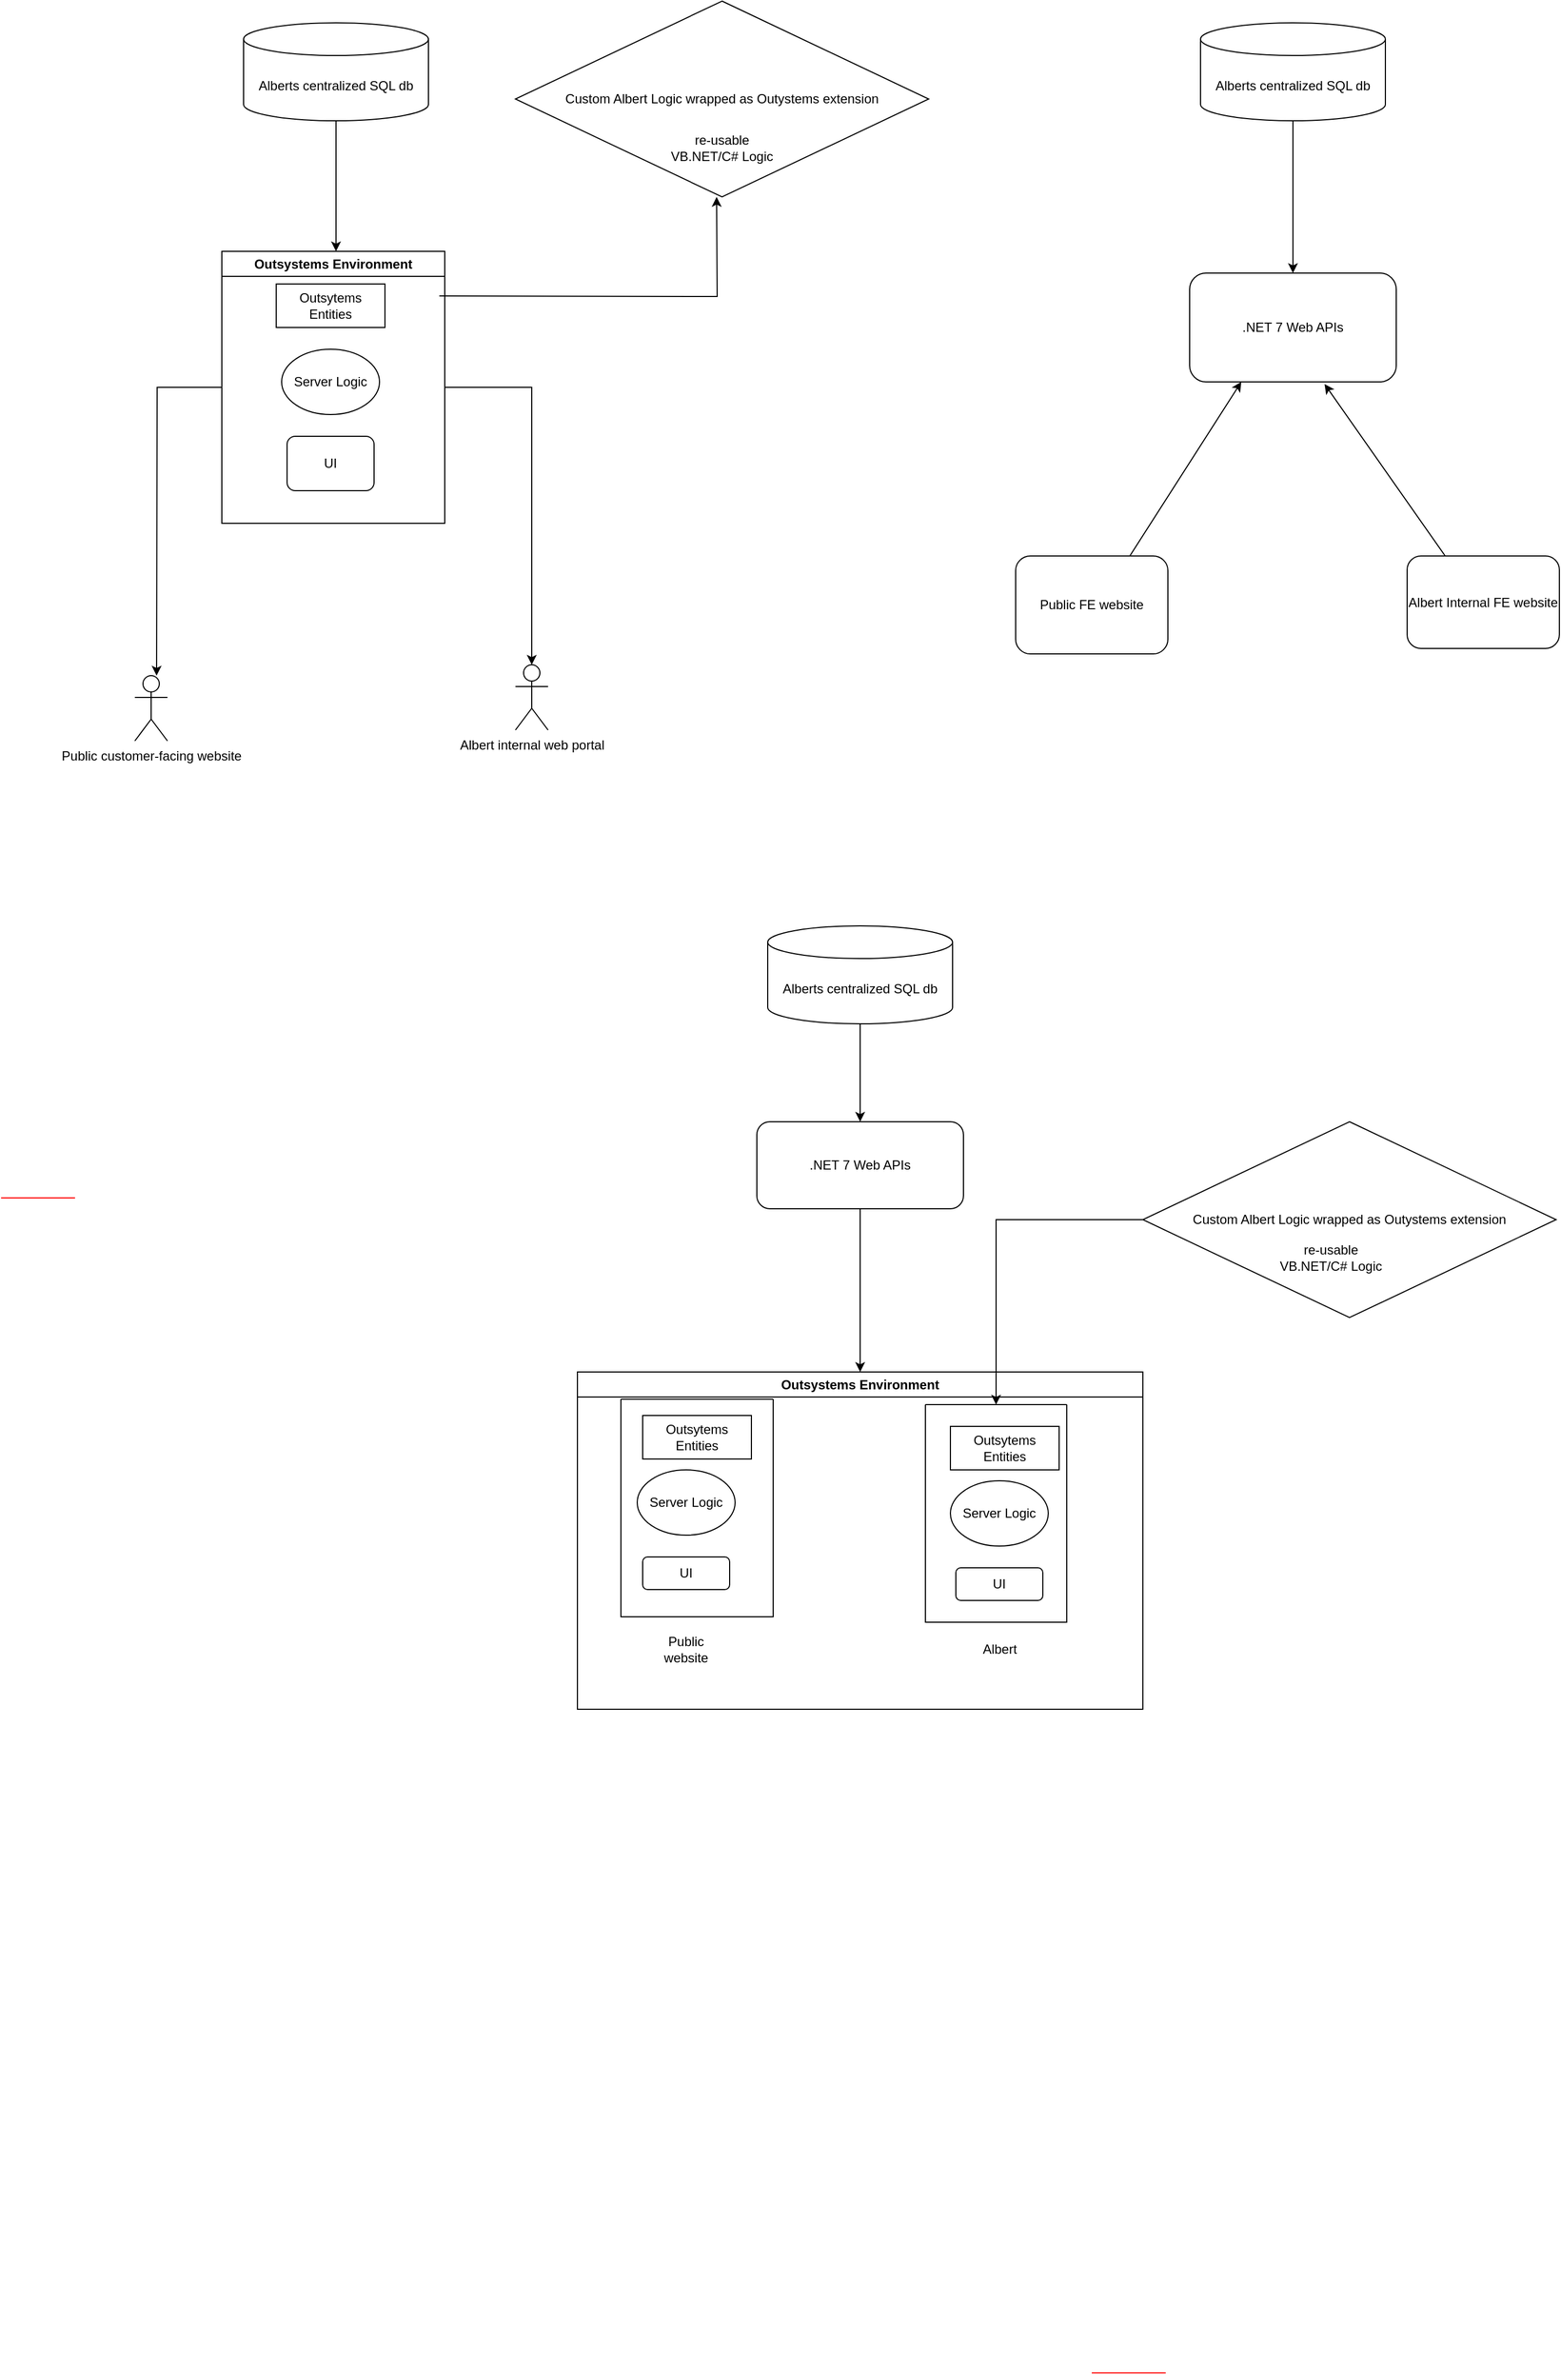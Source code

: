 <mxfile version="21.6.6" type="github">
  <diagram name="Page-1" id="9c096ad6-e400-ecc8-3e38-643d2caac077">
    <mxGraphModel dx="2607" dy="1364" grid="1" gridSize="10" guides="1" tooltips="1" connect="1" arrows="1" fold="1" page="1" pageScale="1.5" pageWidth="1169" pageHeight="826" background="none" math="0" shadow="0">
      <root>
        <mxCell id="0" style=";html=1;" />
        <mxCell id="1" style=";html=1;" parent="0" />
        <mxCell id="3cfceab9cabfe5b9-59" value="" style="line;strokeWidth=1;html=1;rounded=1;fontSize=12;align=center;verticalAlign=middle;strokeColor=#FF0000;endFill=1;endArrow=classic;endSize=10;startSize=10;" parent="1" vertex="1">
          <mxGeometry x="87" y="1105" width="68" height="10" as="geometry" />
        </mxCell>
        <mxCell id="e3i8lb2qf0uO69dVtqz0-3" style="edgeStyle=orthogonalEdgeStyle;rounded=0;orthogonalLoop=1;jettySize=auto;html=1;" edge="1" parent="1" source="e3i8lb2qf0uO69dVtqz0-1">
          <mxGeometry relative="1" as="geometry">
            <mxPoint x="395" y="240" as="targetPoint" />
          </mxGeometry>
        </mxCell>
        <mxCell id="e3i8lb2qf0uO69dVtqz0-1" value="Alberts centralized SQL db" style="shape=cylinder3;whiteSpace=wrap;html=1;boundedLbl=1;backgroundOutline=1;size=15;" vertex="1" parent="1">
          <mxGeometry x="310" y="30" width="170" height="90" as="geometry" />
        </mxCell>
        <mxCell id="e3i8lb2qf0uO69dVtqz0-8" style="edgeStyle=orthogonalEdgeStyle;rounded=0;orthogonalLoop=1;jettySize=auto;html=1;" edge="1" parent="1" source="e3i8lb2qf0uO69dVtqz0-4">
          <mxGeometry relative="1" as="geometry">
            <mxPoint x="230" y="630" as="targetPoint" />
          </mxGeometry>
        </mxCell>
        <mxCell id="e3i8lb2qf0uO69dVtqz0-13" style="edgeStyle=orthogonalEdgeStyle;rounded=0;orthogonalLoop=1;jettySize=auto;html=1;entryX=0.5;entryY=0;entryDx=0;entryDy=0;entryPerimeter=0;" edge="1" parent="1" source="e3i8lb2qf0uO69dVtqz0-4" target="e3i8lb2qf0uO69dVtqz0-12">
          <mxGeometry relative="1" as="geometry" />
        </mxCell>
        <mxCell id="e3i8lb2qf0uO69dVtqz0-17" style="edgeStyle=orthogonalEdgeStyle;rounded=0;orthogonalLoop=1;jettySize=auto;html=1;" edge="1" parent="1">
          <mxGeometry relative="1" as="geometry">
            <mxPoint x="745" y="190" as="targetPoint" />
            <mxPoint x="490" y="281" as="sourcePoint" />
          </mxGeometry>
        </mxCell>
        <mxCell id="e3i8lb2qf0uO69dVtqz0-4" value="Outsystems Environment" style="swimlane;whiteSpace=wrap;html=1;" vertex="1" parent="1">
          <mxGeometry x="290" y="240" width="205" height="250" as="geometry" />
        </mxCell>
        <mxCell id="e3i8lb2qf0uO69dVtqz0-5" value="Outsytems Entities" style="whiteSpace=wrap;html=1;" vertex="1" parent="e3i8lb2qf0uO69dVtqz0-4">
          <mxGeometry x="50" y="30" width="100" height="40" as="geometry" />
        </mxCell>
        <mxCell id="e3i8lb2qf0uO69dVtqz0-6" value="Server Logic" style="ellipse;whiteSpace=wrap;html=1;" vertex="1" parent="e3i8lb2qf0uO69dVtqz0-4">
          <mxGeometry x="55" y="90" width="90" height="60" as="geometry" />
        </mxCell>
        <mxCell id="e3i8lb2qf0uO69dVtqz0-7" value="UI" style="rounded=1;whiteSpace=wrap;html=1;" vertex="1" parent="e3i8lb2qf0uO69dVtqz0-4">
          <mxGeometry x="60" y="170" width="80" height="50" as="geometry" />
        </mxCell>
        <mxCell id="e3i8lb2qf0uO69dVtqz0-9" value="Public customer-facing website" style="shape=umlActor;verticalLabelPosition=bottom;verticalAlign=top;html=1;outlineConnect=0;" vertex="1" parent="1">
          <mxGeometry x="210" y="630" width="30" height="60" as="geometry" />
        </mxCell>
        <mxCell id="e3i8lb2qf0uO69dVtqz0-12" value="Albert internal web portal" style="shape=umlActor;verticalLabelPosition=bottom;verticalAlign=top;html=1;outlineConnect=0;" vertex="1" parent="1">
          <mxGeometry x="560" y="620" width="30" height="60" as="geometry" />
        </mxCell>
        <mxCell id="e3i8lb2qf0uO69dVtqz0-16" style="edgeStyle=orthogonalEdgeStyle;rounded=0;orthogonalLoop=1;jettySize=auto;html=1;entryX=0.5;entryY=0;entryDx=0;entryDy=0;" edge="1" parent="1" source="e3i8lb2qf0uO69dVtqz0-14" target="e3i8lb2qf0uO69dVtqz0-15">
          <mxGeometry relative="1" as="geometry" />
        </mxCell>
        <mxCell id="e3i8lb2qf0uO69dVtqz0-14" value="Alberts centralized SQL db" style="shape=cylinder3;whiteSpace=wrap;html=1;boundedLbl=1;backgroundOutline=1;size=15;" vertex="1" parent="1">
          <mxGeometry x="1190" y="30" width="170" height="90" as="geometry" />
        </mxCell>
        <mxCell id="e3i8lb2qf0uO69dVtqz0-15" value=".NET 7 Web APIs" style="rounded=1;whiteSpace=wrap;html=1;" vertex="1" parent="1">
          <mxGeometry x="1180" y="260" width="190" height="100" as="geometry" />
        </mxCell>
        <mxCell id="e3i8lb2qf0uO69dVtqz0-18" value="Custom Albert Logic wrapped as Outystems extension" style="rhombus;whiteSpace=wrap;html=1;" vertex="1" parent="1">
          <mxGeometry x="560" y="10" width="380" height="180" as="geometry" />
        </mxCell>
        <mxCell id="e3i8lb2qf0uO69dVtqz0-19" value="re-usable VB.NET/C# Logic" style="text;html=1;strokeColor=none;fillColor=none;align=center;verticalAlign=middle;whiteSpace=wrap;rounded=0;" vertex="1" parent="1">
          <mxGeometry x="700" y="130" width="100" height="30" as="geometry" />
        </mxCell>
        <mxCell id="e3i8lb2qf0uO69dVtqz0-20" value="Public FE website" style="rounded=1;whiteSpace=wrap;html=1;" vertex="1" parent="1">
          <mxGeometry x="1020" y="520" width="140" height="90" as="geometry" />
        </mxCell>
        <mxCell id="e3i8lb2qf0uO69dVtqz0-21" value="Albert Internal FE website" style="rounded=1;whiteSpace=wrap;html=1;" vertex="1" parent="1">
          <mxGeometry x="1380" y="520" width="140" height="85" as="geometry" />
        </mxCell>
        <mxCell id="e3i8lb2qf0uO69dVtqz0-24" value="" style="endArrow=classic;html=1;rounded=0;exitX=0.75;exitY=0;exitDx=0;exitDy=0;entryX=0.25;entryY=1;entryDx=0;entryDy=0;" edge="1" parent="1" source="e3i8lb2qf0uO69dVtqz0-20" target="e3i8lb2qf0uO69dVtqz0-15">
          <mxGeometry width="50" height="50" relative="1" as="geometry">
            <mxPoint x="980" y="340" as="sourcePoint" />
            <mxPoint x="1030" y="290" as="targetPoint" />
            <Array as="points" />
          </mxGeometry>
        </mxCell>
        <mxCell id="e3i8lb2qf0uO69dVtqz0-25" value="" style="endArrow=classic;html=1;rounded=0;exitX=0.25;exitY=0;exitDx=0;exitDy=0;entryX=0.653;entryY=1.02;entryDx=0;entryDy=0;entryPerimeter=0;" edge="1" parent="1" source="e3i8lb2qf0uO69dVtqz0-21" target="e3i8lb2qf0uO69dVtqz0-15">
          <mxGeometry width="50" height="50" relative="1" as="geometry">
            <mxPoint x="1370" y="470" as="sourcePoint" />
            <mxPoint x="1420" y="420" as="targetPoint" />
          </mxGeometry>
        </mxCell>
        <mxCell id="e3i8lb2qf0uO69dVtqz0-28" style="edgeStyle=orthogonalEdgeStyle;rounded=0;orthogonalLoop=1;jettySize=auto;html=1;entryX=0.5;entryY=0;entryDx=0;entryDy=0;" edge="1" parent="1" source="e3i8lb2qf0uO69dVtqz0-26" target="e3i8lb2qf0uO69dVtqz0-27">
          <mxGeometry relative="1" as="geometry" />
        </mxCell>
        <mxCell id="e3i8lb2qf0uO69dVtqz0-26" value="Alberts centralized SQL db" style="shape=cylinder3;whiteSpace=wrap;html=1;boundedLbl=1;backgroundOutline=1;size=15;" vertex="1" parent="1">
          <mxGeometry x="792" y="860" width="170" height="90" as="geometry" />
        </mxCell>
        <mxCell id="e3i8lb2qf0uO69dVtqz0-54" style="edgeStyle=orthogonalEdgeStyle;rounded=0;orthogonalLoop=1;jettySize=auto;html=1;entryX=0.5;entryY=0;entryDx=0;entryDy=0;" edge="1" parent="1" source="e3i8lb2qf0uO69dVtqz0-27" target="e3i8lb2qf0uO69dVtqz0-35">
          <mxGeometry relative="1" as="geometry" />
        </mxCell>
        <mxCell id="e3i8lb2qf0uO69dVtqz0-27" value=".NET 7 Web APIs" style="rounded=1;whiteSpace=wrap;html=1;" vertex="1" parent="1">
          <mxGeometry x="782" y="1040" width="190" height="80" as="geometry" />
        </mxCell>
        <mxCell id="e3i8lb2qf0uO69dVtqz0-29" value="" style="line;strokeWidth=1;html=1;rounded=1;fontSize=12;align=center;verticalAlign=middle;strokeColor=#FF0000;endFill=1;endArrow=classic;endSize=10;startSize=10;" vertex="1" parent="1">
          <mxGeometry x="1090" y="2185" width="68" height="10" as="geometry" />
        </mxCell>
        <mxCell id="e3i8lb2qf0uO69dVtqz0-35" value="Outsystems Environment" style="swimlane;whiteSpace=wrap;html=1;" vertex="1" parent="1">
          <mxGeometry x="617" y="1270" width="520" height="310" as="geometry" />
        </mxCell>
        <mxCell id="e3i8lb2qf0uO69dVtqz0-37" value="Server Logic" style="ellipse;whiteSpace=wrap;html=1;" vertex="1" parent="e3i8lb2qf0uO69dVtqz0-35">
          <mxGeometry x="55" y="90" width="90" height="60" as="geometry" />
        </mxCell>
        <mxCell id="e3i8lb2qf0uO69dVtqz0-38" value="UI" style="rounded=1;whiteSpace=wrap;html=1;" vertex="1" parent="e3i8lb2qf0uO69dVtqz0-35">
          <mxGeometry x="60" y="170" width="80" height="30" as="geometry" />
        </mxCell>
        <mxCell id="e3i8lb2qf0uO69dVtqz0-58" value="Server Logic" style="ellipse;whiteSpace=wrap;html=1;" vertex="1" parent="e3i8lb2qf0uO69dVtqz0-35">
          <mxGeometry x="343" y="100" width="90" height="60" as="geometry" />
        </mxCell>
        <mxCell id="e3i8lb2qf0uO69dVtqz0-59" value="UI" style="rounded=1;whiteSpace=wrap;html=1;" vertex="1" parent="e3i8lb2qf0uO69dVtqz0-35">
          <mxGeometry x="348" y="180" width="80" height="30" as="geometry" />
        </mxCell>
        <mxCell id="e3i8lb2qf0uO69dVtqz0-61" value="" style="swimlane;startSize=0;" vertex="1" parent="e3i8lb2qf0uO69dVtqz0-35">
          <mxGeometry x="40" y="25" width="140" height="200" as="geometry" />
        </mxCell>
        <mxCell id="e3i8lb2qf0uO69dVtqz0-36" value="Outsytems Entities" style="whiteSpace=wrap;html=1;" vertex="1" parent="e3i8lb2qf0uO69dVtqz0-61">
          <mxGeometry x="20" y="15" width="100" height="40" as="geometry" />
        </mxCell>
        <mxCell id="e3i8lb2qf0uO69dVtqz0-62" value="" style="swimlane;startSize=0;" vertex="1" parent="e3i8lb2qf0uO69dVtqz0-35">
          <mxGeometry x="320" y="30" width="130" height="200" as="geometry" />
        </mxCell>
        <mxCell id="e3i8lb2qf0uO69dVtqz0-57" value="Outsytems Entities" style="whiteSpace=wrap;html=1;" vertex="1" parent="e3i8lb2qf0uO69dVtqz0-62">
          <mxGeometry x="23" y="20" width="100" height="40" as="geometry" />
        </mxCell>
        <mxCell id="e3i8lb2qf0uO69dVtqz0-63" value="Albert" style="text;html=1;align=center;verticalAlign=middle;resizable=0;points=[];autosize=1;strokeColor=none;fillColor=none;" vertex="1" parent="e3i8lb2qf0uO69dVtqz0-35">
          <mxGeometry x="363" y="240" width="50" height="30" as="geometry" />
        </mxCell>
        <mxCell id="e3i8lb2qf0uO69dVtqz0-64" value="Public website" style="text;html=1;strokeColor=none;fillColor=none;align=center;verticalAlign=middle;whiteSpace=wrap;rounded=0;" vertex="1" parent="e3i8lb2qf0uO69dVtqz0-35">
          <mxGeometry x="70" y="240" width="60" height="30" as="geometry" />
        </mxCell>
        <mxCell id="e3i8lb2qf0uO69dVtqz0-65" style="edgeStyle=orthogonalEdgeStyle;rounded=0;orthogonalLoop=1;jettySize=auto;html=1;" edge="1" parent="1" source="e3i8lb2qf0uO69dVtqz0-44" target="e3i8lb2qf0uO69dVtqz0-62">
          <mxGeometry relative="1" as="geometry" />
        </mxCell>
        <mxCell id="e3i8lb2qf0uO69dVtqz0-44" value="Custom Albert Logic wrapped as Outystems extension" style="rhombus;whiteSpace=wrap;html=1;" vertex="1" parent="1">
          <mxGeometry x="1137" y="1040" width="380" height="180" as="geometry" />
        </mxCell>
        <mxCell id="e3i8lb2qf0uO69dVtqz0-45" value="re-usable VB.NET/C# Logic" style="text;html=1;strokeColor=none;fillColor=none;align=center;verticalAlign=middle;whiteSpace=wrap;rounded=0;" vertex="1" parent="1">
          <mxGeometry x="1260" y="1150" width="100" height="30" as="geometry" />
        </mxCell>
      </root>
    </mxGraphModel>
  </diagram>
</mxfile>

